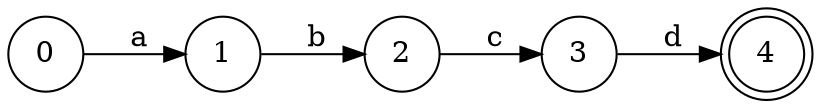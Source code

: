 digraph G { 
nodesep=0.8; 
ranksep=0.5; 
rankdir = LR; 
node[shape = circle ]; 
0->1 [ label = " a"]; 
1->2 [ label = " b"]; 
2->3 [ label = " c"]; 
3->4 [ label = " d"]; 
4[ shape = doublecircle];}